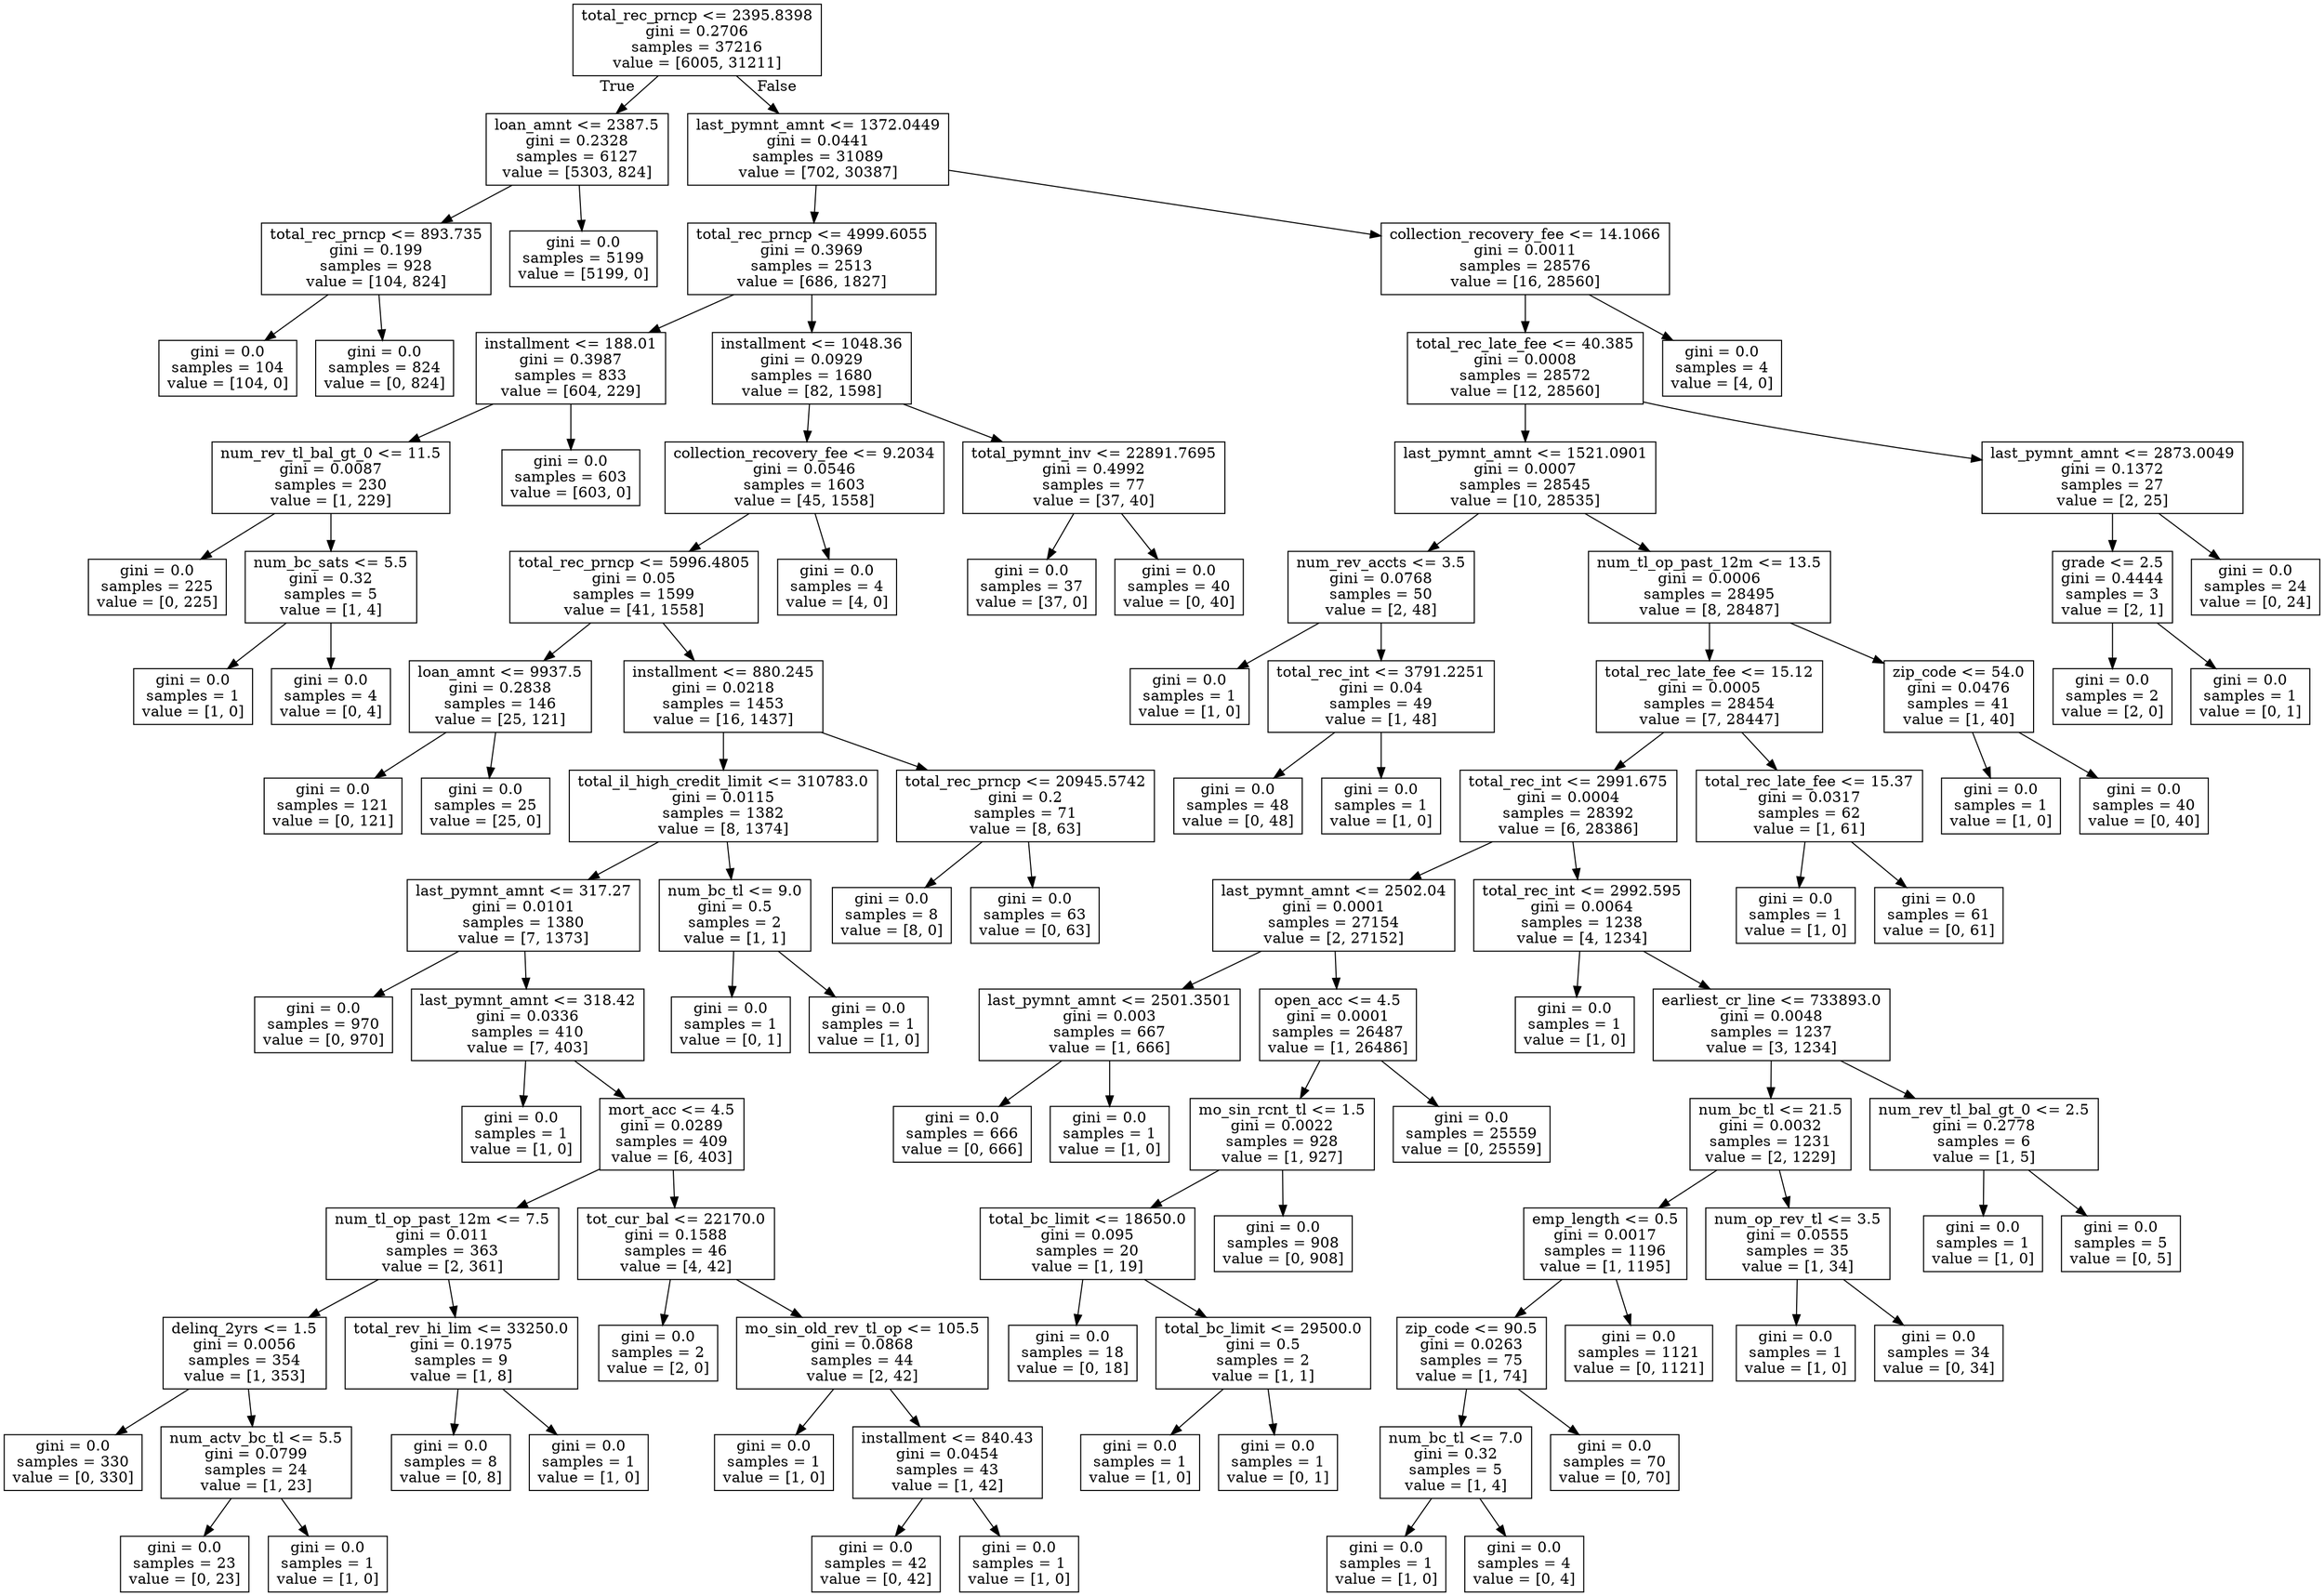 digraph Tree {
node [shape=box] ;
0 [label="total_rec_prncp <= 2395.8398\ngini = 0.2706\nsamples = 37216\nvalue = [6005, 31211]"] ;
1 [label="loan_amnt <= 2387.5\ngini = 0.2328\nsamples = 6127\nvalue = [5303, 824]"] ;
0 -> 1 [labeldistance=2.5, labelangle=45, headlabel="True"] ;
2 [label="total_rec_prncp <= 893.735\ngini = 0.199\nsamples = 928\nvalue = [104, 824]"] ;
1 -> 2 ;
3 [label="gini = 0.0\nsamples = 104\nvalue = [104, 0]"] ;
2 -> 3 ;
4 [label="gini = 0.0\nsamples = 824\nvalue = [0, 824]"] ;
2 -> 4 ;
5 [label="gini = 0.0\nsamples = 5199\nvalue = [5199, 0]"] ;
1 -> 5 ;
6 [label="last_pymnt_amnt <= 1372.0449\ngini = 0.0441\nsamples = 31089\nvalue = [702, 30387]"] ;
0 -> 6 [labeldistance=2.5, labelangle=-45, headlabel="False"] ;
7 [label="total_rec_prncp <= 4999.6055\ngini = 0.3969\nsamples = 2513\nvalue = [686, 1827]"] ;
6 -> 7 ;
8 [label="installment <= 188.01\ngini = 0.3987\nsamples = 833\nvalue = [604, 229]"] ;
7 -> 8 ;
9 [label="num_rev_tl_bal_gt_0 <= 11.5\ngini = 0.0087\nsamples = 230\nvalue = [1, 229]"] ;
8 -> 9 ;
10 [label="gini = 0.0\nsamples = 225\nvalue = [0, 225]"] ;
9 -> 10 ;
11 [label="num_bc_sats <= 5.5\ngini = 0.32\nsamples = 5\nvalue = [1, 4]"] ;
9 -> 11 ;
12 [label="gini = 0.0\nsamples = 1\nvalue = [1, 0]"] ;
11 -> 12 ;
13 [label="gini = 0.0\nsamples = 4\nvalue = [0, 4]"] ;
11 -> 13 ;
14 [label="gini = 0.0\nsamples = 603\nvalue = [603, 0]"] ;
8 -> 14 ;
15 [label="installment <= 1048.36\ngini = 0.0929\nsamples = 1680\nvalue = [82, 1598]"] ;
7 -> 15 ;
16 [label="collection_recovery_fee <= 9.2034\ngini = 0.0546\nsamples = 1603\nvalue = [45, 1558]"] ;
15 -> 16 ;
17 [label="total_rec_prncp <= 5996.4805\ngini = 0.05\nsamples = 1599\nvalue = [41, 1558]"] ;
16 -> 17 ;
18 [label="loan_amnt <= 9937.5\ngini = 0.2838\nsamples = 146\nvalue = [25, 121]"] ;
17 -> 18 ;
19 [label="gini = 0.0\nsamples = 121\nvalue = [0, 121]"] ;
18 -> 19 ;
20 [label="gini = 0.0\nsamples = 25\nvalue = [25, 0]"] ;
18 -> 20 ;
21 [label="installment <= 880.245\ngini = 0.0218\nsamples = 1453\nvalue = [16, 1437]"] ;
17 -> 21 ;
22 [label="total_il_high_credit_limit <= 310783.0\ngini = 0.0115\nsamples = 1382\nvalue = [8, 1374]"] ;
21 -> 22 ;
23 [label="last_pymnt_amnt <= 317.27\ngini = 0.0101\nsamples = 1380\nvalue = [7, 1373]"] ;
22 -> 23 ;
24 [label="gini = 0.0\nsamples = 970\nvalue = [0, 970]"] ;
23 -> 24 ;
25 [label="last_pymnt_amnt <= 318.42\ngini = 0.0336\nsamples = 410\nvalue = [7, 403]"] ;
23 -> 25 ;
26 [label="gini = 0.0\nsamples = 1\nvalue = [1, 0]"] ;
25 -> 26 ;
27 [label="mort_acc <= 4.5\ngini = 0.0289\nsamples = 409\nvalue = [6, 403]"] ;
25 -> 27 ;
28 [label="num_tl_op_past_12m <= 7.5\ngini = 0.011\nsamples = 363\nvalue = [2, 361]"] ;
27 -> 28 ;
29 [label="delinq_2yrs <= 1.5\ngini = 0.0056\nsamples = 354\nvalue = [1, 353]"] ;
28 -> 29 ;
30 [label="gini = 0.0\nsamples = 330\nvalue = [0, 330]"] ;
29 -> 30 ;
31 [label="num_actv_bc_tl <= 5.5\ngini = 0.0799\nsamples = 24\nvalue = [1, 23]"] ;
29 -> 31 ;
32 [label="gini = 0.0\nsamples = 23\nvalue = [0, 23]"] ;
31 -> 32 ;
33 [label="gini = 0.0\nsamples = 1\nvalue = [1, 0]"] ;
31 -> 33 ;
34 [label="total_rev_hi_lim <= 33250.0\ngini = 0.1975\nsamples = 9\nvalue = [1, 8]"] ;
28 -> 34 ;
35 [label="gini = 0.0\nsamples = 8\nvalue = [0, 8]"] ;
34 -> 35 ;
36 [label="gini = 0.0\nsamples = 1\nvalue = [1, 0]"] ;
34 -> 36 ;
37 [label="tot_cur_bal <= 22170.0\ngini = 0.1588\nsamples = 46\nvalue = [4, 42]"] ;
27 -> 37 ;
38 [label="gini = 0.0\nsamples = 2\nvalue = [2, 0]"] ;
37 -> 38 ;
39 [label="mo_sin_old_rev_tl_op <= 105.5\ngini = 0.0868\nsamples = 44\nvalue = [2, 42]"] ;
37 -> 39 ;
40 [label="gini = 0.0\nsamples = 1\nvalue = [1, 0]"] ;
39 -> 40 ;
41 [label="installment <= 840.43\ngini = 0.0454\nsamples = 43\nvalue = [1, 42]"] ;
39 -> 41 ;
42 [label="gini = 0.0\nsamples = 42\nvalue = [0, 42]"] ;
41 -> 42 ;
43 [label="gini = 0.0\nsamples = 1\nvalue = [1, 0]"] ;
41 -> 43 ;
44 [label="num_bc_tl <= 9.0\ngini = 0.5\nsamples = 2\nvalue = [1, 1]"] ;
22 -> 44 ;
45 [label="gini = 0.0\nsamples = 1\nvalue = [0, 1]"] ;
44 -> 45 ;
46 [label="gini = 0.0\nsamples = 1\nvalue = [1, 0]"] ;
44 -> 46 ;
47 [label="total_rec_prncp <= 20945.5742\ngini = 0.2\nsamples = 71\nvalue = [8, 63]"] ;
21 -> 47 ;
48 [label="gini = 0.0\nsamples = 8\nvalue = [8, 0]"] ;
47 -> 48 ;
49 [label="gini = 0.0\nsamples = 63\nvalue = [0, 63]"] ;
47 -> 49 ;
50 [label="gini = 0.0\nsamples = 4\nvalue = [4, 0]"] ;
16 -> 50 ;
51 [label="total_pymnt_inv <= 22891.7695\ngini = 0.4992\nsamples = 77\nvalue = [37, 40]"] ;
15 -> 51 ;
52 [label="gini = 0.0\nsamples = 37\nvalue = [37, 0]"] ;
51 -> 52 ;
53 [label="gini = 0.0\nsamples = 40\nvalue = [0, 40]"] ;
51 -> 53 ;
54 [label="collection_recovery_fee <= 14.1066\ngini = 0.0011\nsamples = 28576\nvalue = [16, 28560]"] ;
6 -> 54 ;
55 [label="total_rec_late_fee <= 40.385\ngini = 0.0008\nsamples = 28572\nvalue = [12, 28560]"] ;
54 -> 55 ;
56 [label="last_pymnt_amnt <= 1521.0901\ngini = 0.0007\nsamples = 28545\nvalue = [10, 28535]"] ;
55 -> 56 ;
57 [label="num_rev_accts <= 3.5\ngini = 0.0768\nsamples = 50\nvalue = [2, 48]"] ;
56 -> 57 ;
58 [label="gini = 0.0\nsamples = 1\nvalue = [1, 0]"] ;
57 -> 58 ;
59 [label="total_rec_int <= 3791.2251\ngini = 0.04\nsamples = 49\nvalue = [1, 48]"] ;
57 -> 59 ;
60 [label="gini = 0.0\nsamples = 48\nvalue = [0, 48]"] ;
59 -> 60 ;
61 [label="gini = 0.0\nsamples = 1\nvalue = [1, 0]"] ;
59 -> 61 ;
62 [label="num_tl_op_past_12m <= 13.5\ngini = 0.0006\nsamples = 28495\nvalue = [8, 28487]"] ;
56 -> 62 ;
63 [label="total_rec_late_fee <= 15.12\ngini = 0.0005\nsamples = 28454\nvalue = [7, 28447]"] ;
62 -> 63 ;
64 [label="total_rec_int <= 2991.675\ngini = 0.0004\nsamples = 28392\nvalue = [6, 28386]"] ;
63 -> 64 ;
65 [label="last_pymnt_amnt <= 2502.04\ngini = 0.0001\nsamples = 27154\nvalue = [2, 27152]"] ;
64 -> 65 ;
66 [label="last_pymnt_amnt <= 2501.3501\ngini = 0.003\nsamples = 667\nvalue = [1, 666]"] ;
65 -> 66 ;
67 [label="gini = 0.0\nsamples = 666\nvalue = [0, 666]"] ;
66 -> 67 ;
68 [label="gini = 0.0\nsamples = 1\nvalue = [1, 0]"] ;
66 -> 68 ;
69 [label="open_acc <= 4.5\ngini = 0.0001\nsamples = 26487\nvalue = [1, 26486]"] ;
65 -> 69 ;
70 [label="mo_sin_rcnt_tl <= 1.5\ngini = 0.0022\nsamples = 928\nvalue = [1, 927]"] ;
69 -> 70 ;
71 [label="total_bc_limit <= 18650.0\ngini = 0.095\nsamples = 20\nvalue = [1, 19]"] ;
70 -> 71 ;
72 [label="gini = 0.0\nsamples = 18\nvalue = [0, 18]"] ;
71 -> 72 ;
73 [label="total_bc_limit <= 29500.0\ngini = 0.5\nsamples = 2\nvalue = [1, 1]"] ;
71 -> 73 ;
74 [label="gini = 0.0\nsamples = 1\nvalue = [1, 0]"] ;
73 -> 74 ;
75 [label="gini = 0.0\nsamples = 1\nvalue = [0, 1]"] ;
73 -> 75 ;
76 [label="gini = 0.0\nsamples = 908\nvalue = [0, 908]"] ;
70 -> 76 ;
77 [label="gini = 0.0\nsamples = 25559\nvalue = [0, 25559]"] ;
69 -> 77 ;
78 [label="total_rec_int <= 2992.595\ngini = 0.0064\nsamples = 1238\nvalue = [4, 1234]"] ;
64 -> 78 ;
79 [label="gini = 0.0\nsamples = 1\nvalue = [1, 0]"] ;
78 -> 79 ;
80 [label="earliest_cr_line <= 733893.0\ngini = 0.0048\nsamples = 1237\nvalue = [3, 1234]"] ;
78 -> 80 ;
81 [label="num_bc_tl <= 21.5\ngini = 0.0032\nsamples = 1231\nvalue = [2, 1229]"] ;
80 -> 81 ;
82 [label="emp_length <= 0.5\ngini = 0.0017\nsamples = 1196\nvalue = [1, 1195]"] ;
81 -> 82 ;
83 [label="zip_code <= 90.5\ngini = 0.0263\nsamples = 75\nvalue = [1, 74]"] ;
82 -> 83 ;
84 [label="num_bc_tl <= 7.0\ngini = 0.32\nsamples = 5\nvalue = [1, 4]"] ;
83 -> 84 ;
85 [label="gini = 0.0\nsamples = 1\nvalue = [1, 0]"] ;
84 -> 85 ;
86 [label="gini = 0.0\nsamples = 4\nvalue = [0, 4]"] ;
84 -> 86 ;
87 [label="gini = 0.0\nsamples = 70\nvalue = [0, 70]"] ;
83 -> 87 ;
88 [label="gini = 0.0\nsamples = 1121\nvalue = [0, 1121]"] ;
82 -> 88 ;
89 [label="num_op_rev_tl <= 3.5\ngini = 0.0555\nsamples = 35\nvalue = [1, 34]"] ;
81 -> 89 ;
90 [label="gini = 0.0\nsamples = 1\nvalue = [1, 0]"] ;
89 -> 90 ;
91 [label="gini = 0.0\nsamples = 34\nvalue = [0, 34]"] ;
89 -> 91 ;
92 [label="num_rev_tl_bal_gt_0 <= 2.5\ngini = 0.2778\nsamples = 6\nvalue = [1, 5]"] ;
80 -> 92 ;
93 [label="gini = 0.0\nsamples = 1\nvalue = [1, 0]"] ;
92 -> 93 ;
94 [label="gini = 0.0\nsamples = 5\nvalue = [0, 5]"] ;
92 -> 94 ;
95 [label="total_rec_late_fee <= 15.37\ngini = 0.0317\nsamples = 62\nvalue = [1, 61]"] ;
63 -> 95 ;
96 [label="gini = 0.0\nsamples = 1\nvalue = [1, 0]"] ;
95 -> 96 ;
97 [label="gini = 0.0\nsamples = 61\nvalue = [0, 61]"] ;
95 -> 97 ;
98 [label="zip_code <= 54.0\ngini = 0.0476\nsamples = 41\nvalue = [1, 40]"] ;
62 -> 98 ;
99 [label="gini = 0.0\nsamples = 1\nvalue = [1, 0]"] ;
98 -> 99 ;
100 [label="gini = 0.0\nsamples = 40\nvalue = [0, 40]"] ;
98 -> 100 ;
101 [label="last_pymnt_amnt <= 2873.0049\ngini = 0.1372\nsamples = 27\nvalue = [2, 25]"] ;
55 -> 101 ;
102 [label="grade <= 2.5\ngini = 0.4444\nsamples = 3\nvalue = [2, 1]"] ;
101 -> 102 ;
103 [label="gini = 0.0\nsamples = 2\nvalue = [2, 0]"] ;
102 -> 103 ;
104 [label="gini = 0.0\nsamples = 1\nvalue = [0, 1]"] ;
102 -> 104 ;
105 [label="gini = 0.0\nsamples = 24\nvalue = [0, 24]"] ;
101 -> 105 ;
106 [label="gini = 0.0\nsamples = 4\nvalue = [4, 0]"] ;
54 -> 106 ;
}